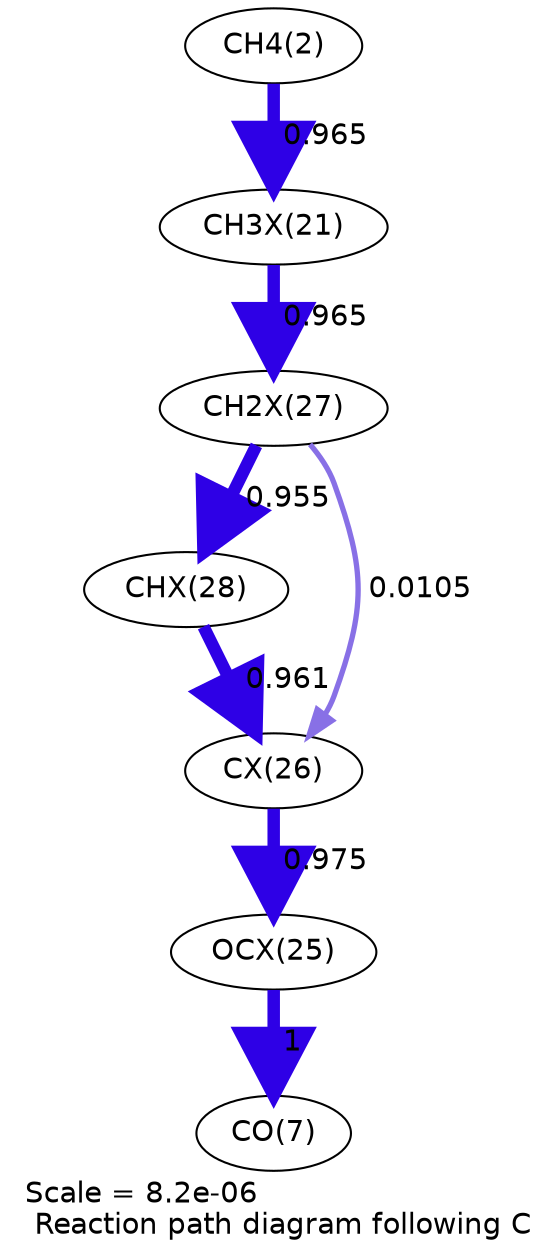 digraph reaction_paths {
center=1;
s4 -> s28[fontname="Helvetica", penwidth=5.97, arrowsize=2.99, color="0.7, 1.47, 0.9"
, label=" 0.965"];
s28 -> s34[fontname="Helvetica", penwidth=5.97, arrowsize=2.99, color="0.7, 1.47, 0.9"
, label=" 0.965"];
s34 -> s35[fontname="Helvetica", penwidth=5.97, arrowsize=2.98, color="0.7, 1.45, 0.9"
, label=" 0.955"];
s34 -> s33[fontname="Helvetica", penwidth=2.56, arrowsize=1.28, color="0.7, 0.511, 0.9"
, label=" 0.0105"];
s35 -> s33[fontname="Helvetica", penwidth=5.97, arrowsize=2.99, color="0.7, 1.46, 0.9"
, label=" 0.961"];
s33 -> s32[fontname="Helvetica", penwidth=5.98, arrowsize=2.99, color="0.7, 1.47, 0.9"
, label=" 0.975"];
s32 -> s9[fontname="Helvetica", penwidth=6, arrowsize=3, color="0.7, 1.5, 0.9"
, label=" 1"];
s4 [ fontname="Helvetica", label="CH4(2)"];
s9 [ fontname="Helvetica", label="CO(7)"];
s28 [ fontname="Helvetica", label="CH3X(21)"];
s32 [ fontname="Helvetica", label="OCX(25)"];
s33 [ fontname="Helvetica", label="CX(26)"];
s34 [ fontname="Helvetica", label="CH2X(27)"];
s35 [ fontname="Helvetica", label="CHX(28)"];
 label = "Scale = 8.2e-06\l Reaction path diagram following C";
 fontname = "Helvetica";
}
